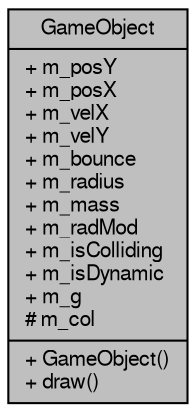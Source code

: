 digraph "GameObject"
{
  edge [fontname="FreeSans",fontsize="10",labelfontname="FreeSans",labelfontsize="10"];
  node [fontname="FreeSans",fontsize="10",shape=record];
  Node1 [label="{GameObject\n|+ m_posY\l+ m_posX\l+ m_velX\l+ m_velY\l+ m_bounce\l+ m_radius\l+ m_mass\l+ m_radMod\l+ m_isColliding\l+ m_isDynamic\l+ m_g\l# m_col\l|+ GameObject()\l+ draw()\l}",height=0.2,width=0.4,color="black", fillcolor="grey75", style="filled", fontcolor="black"];
}
